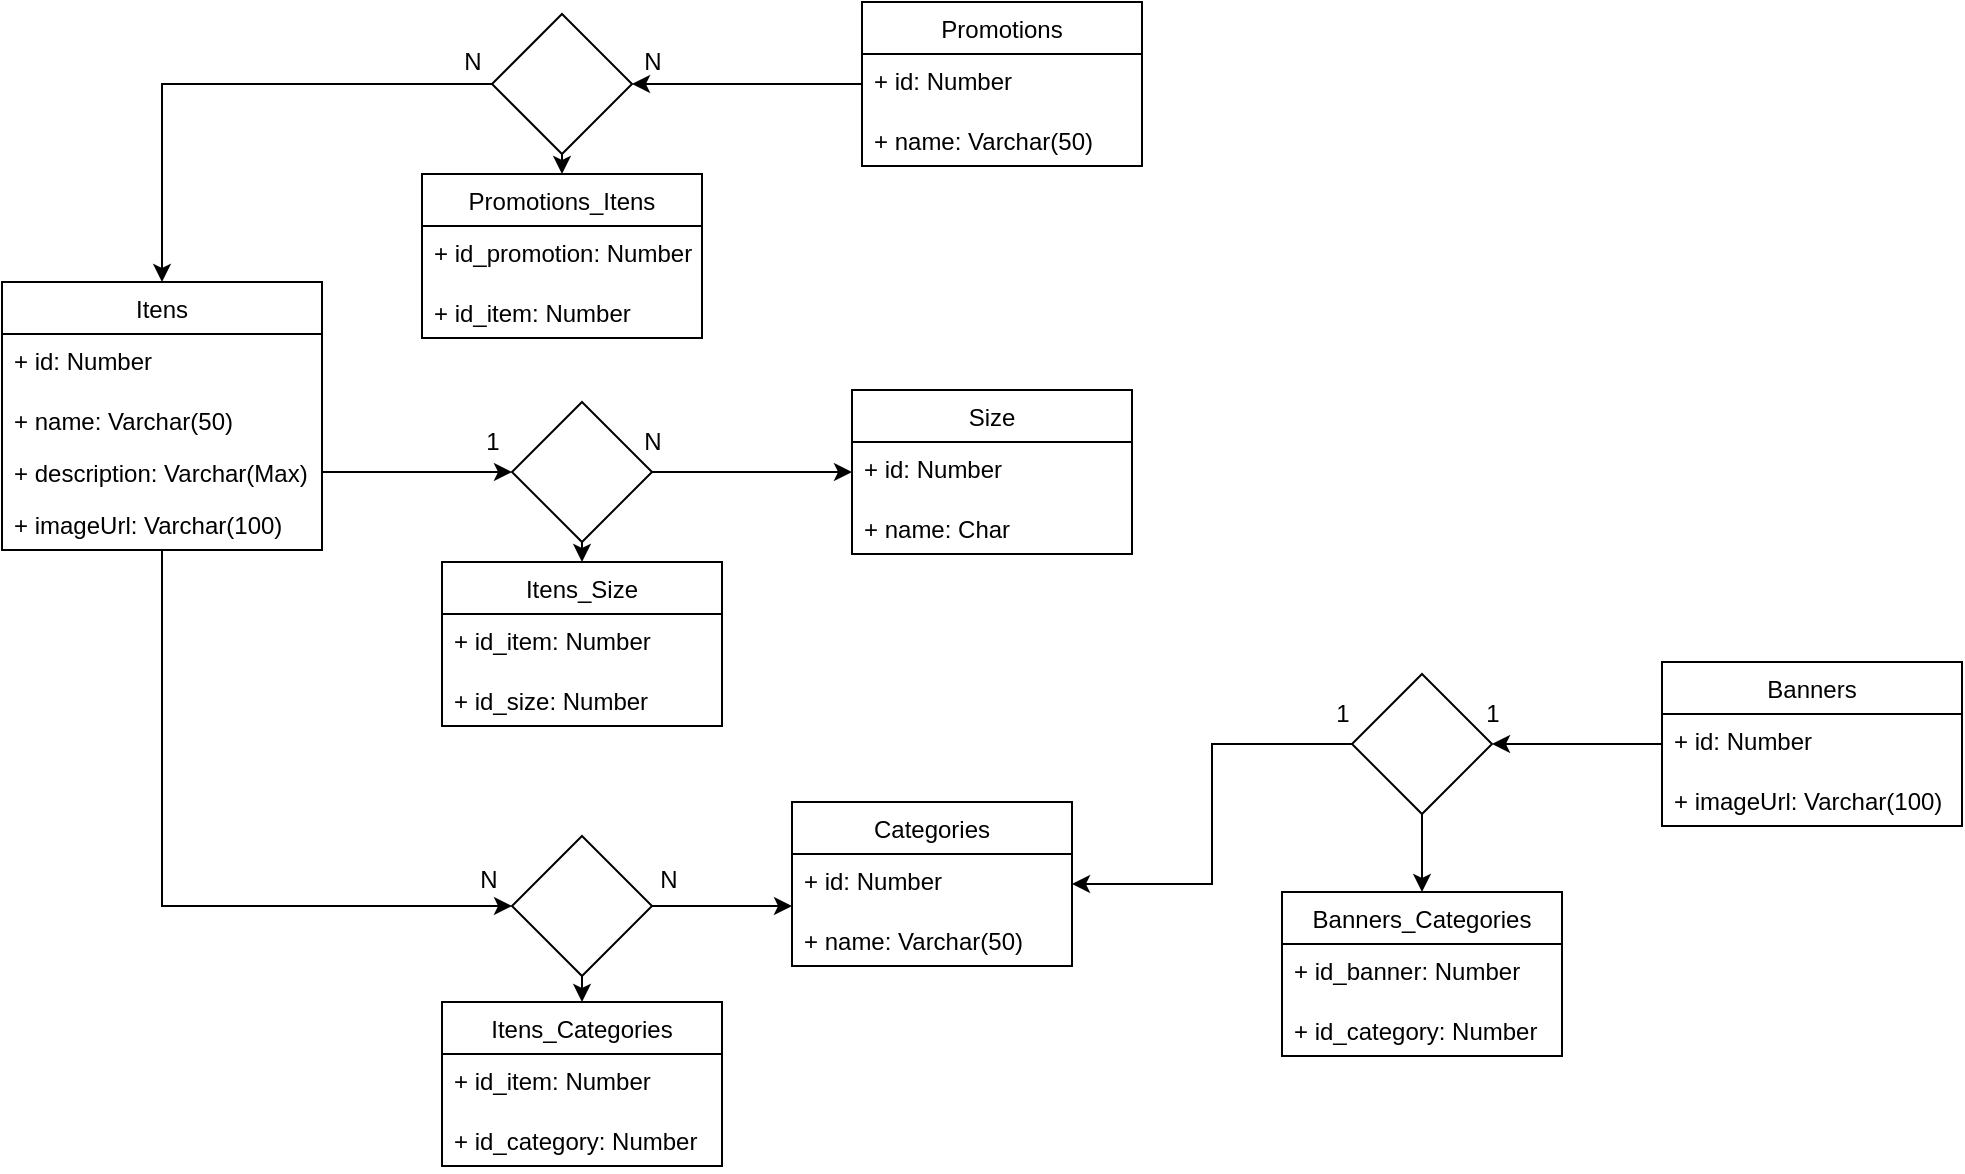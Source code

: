 <mxfile version="13.10.1"><diagram id="qUOzMHq1cd7PIqk86CJB" name="Page-1"><mxGraphModel dx="1185" dy="633" grid="1" gridSize="10" guides="1" tooltips="1" connect="1" arrows="1" fold="1" page="1" pageScale="1" pageWidth="4681" pageHeight="3300" math="0" shadow="0"><root><mxCell id="0"/><mxCell id="1" parent="0"/><mxCell id="h4SZM6NJGDimfTdHHKTg-60" style="edgeStyle=orthogonalEdgeStyle;rounded=0;orthogonalLoop=1;jettySize=auto;html=1;entryX=0;entryY=0.5;entryDx=0;entryDy=0;" edge="1" parent="1" source="h4SZM6NJGDimfTdHHKTg-1" target="h4SZM6NJGDimfTdHHKTg-28"><mxGeometry relative="1" as="geometry"><mxPoint x="273" y="493" as="targetPoint"/><Array as="points"><mxPoint x="120" y="462"/></Array></mxGeometry></mxCell><mxCell id="h4SZM6NJGDimfTdHHKTg-1" value="Itens" style="swimlane;fontStyle=0;childLayout=stackLayout;horizontal=1;startSize=26;fillColor=none;horizontalStack=0;resizeParent=1;resizeParentMax=0;resizeLast=0;collapsible=1;marginBottom=0;" vertex="1" parent="1"><mxGeometry x="40" y="150" width="160" height="134" as="geometry"><mxRectangle x="40" y="150" width="60" height="26" as="alternateBounds"/></mxGeometry></mxCell><mxCell id="h4SZM6NJGDimfTdHHKTg-25" value="+ id: Number" style="text;strokeColor=none;fillColor=none;align=left;verticalAlign=top;spacingLeft=4;spacingRight=4;overflow=hidden;rotatable=0;points=[[0,0.5],[1,0.5]];portConstraint=eastwest;" vertex="1" parent="h4SZM6NJGDimfTdHHKTg-1"><mxGeometry y="26" width="160" height="30" as="geometry"/></mxCell><mxCell id="h4SZM6NJGDimfTdHHKTg-2" value="+ name: Varchar(50)" style="text;strokeColor=none;fillColor=none;align=left;verticalAlign=top;spacingLeft=4;spacingRight=4;overflow=hidden;rotatable=0;points=[[0,0.5],[1,0.5]];portConstraint=eastwest;" vertex="1" parent="h4SZM6NJGDimfTdHHKTg-1"><mxGeometry y="56" width="160" height="26" as="geometry"/></mxCell><mxCell id="h4SZM6NJGDimfTdHHKTg-3" value="+ description: Varchar(Max)" style="text;strokeColor=none;fillColor=none;align=left;verticalAlign=top;spacingLeft=4;spacingRight=4;overflow=hidden;rotatable=0;points=[[0,0.5],[1,0.5]];portConstraint=eastwest;" vertex="1" parent="h4SZM6NJGDimfTdHHKTg-1"><mxGeometry y="82" width="160" height="26" as="geometry"/></mxCell><mxCell id="h4SZM6NJGDimfTdHHKTg-4" value="+ imageUrl: Varchar(100)" style="text;strokeColor=none;fillColor=none;align=left;verticalAlign=top;spacingLeft=4;spacingRight=4;overflow=hidden;rotatable=0;points=[[0,0.5],[1,0.5]];portConstraint=eastwest;" vertex="1" parent="h4SZM6NJGDimfTdHHKTg-1"><mxGeometry y="108" width="160" height="26" as="geometry"/></mxCell><mxCell id="h4SZM6NJGDimfTdHHKTg-32" style="edgeStyle=orthogonalEdgeStyle;rounded=0;orthogonalLoop=1;jettySize=auto;html=1;" edge="1" parent="1" source="h4SZM6NJGDimfTdHHKTg-5" target="h4SZM6NJGDimfTdHHKTg-26"><mxGeometry relative="1" as="geometry"/></mxCell><mxCell id="h4SZM6NJGDimfTdHHKTg-5" value="Promotions" style="swimlane;fontStyle=0;childLayout=stackLayout;horizontal=1;startSize=26;fillColor=none;horizontalStack=0;resizeParent=1;resizeParentMax=0;resizeLast=0;collapsible=1;marginBottom=0;" vertex="1" parent="1"><mxGeometry x="470" y="10" width="140" height="82" as="geometry"/></mxCell><mxCell id="h4SZM6NJGDimfTdHHKTg-53" value="+ id: Number" style="text;strokeColor=none;fillColor=none;align=left;verticalAlign=top;spacingLeft=4;spacingRight=4;overflow=hidden;rotatable=0;points=[[0,0.5],[1,0.5]];portConstraint=eastwest;" vertex="1" parent="h4SZM6NJGDimfTdHHKTg-5"><mxGeometry y="26" width="140" height="30" as="geometry"/></mxCell><mxCell id="h4SZM6NJGDimfTdHHKTg-6" value="+ name: Varchar(50)" style="text;strokeColor=none;fillColor=none;align=left;verticalAlign=top;spacingLeft=4;spacingRight=4;overflow=hidden;rotatable=0;points=[[0,0.5],[1,0.5]];portConstraint=eastwest;" vertex="1" parent="h4SZM6NJGDimfTdHHKTg-5"><mxGeometry y="56" width="140" height="26" as="geometry"/></mxCell><mxCell id="h4SZM6NJGDimfTdHHKTg-40" style="edgeStyle=orthogonalEdgeStyle;rounded=0;orthogonalLoop=1;jettySize=auto;html=1;entryX=1;entryY=0.5;entryDx=0;entryDy=0;" edge="1" parent="1" source="h4SZM6NJGDimfTdHHKTg-9" target="h4SZM6NJGDimfTdHHKTg-29"><mxGeometry relative="1" as="geometry"/></mxCell><mxCell id="h4SZM6NJGDimfTdHHKTg-9" value="Banners" style="swimlane;fontStyle=0;childLayout=stackLayout;horizontal=1;startSize=26;fillColor=none;horizontalStack=0;resizeParent=1;resizeParentMax=0;resizeLast=0;collapsible=1;marginBottom=0;" vertex="1" parent="1"><mxGeometry x="870" y="340" width="150" height="82" as="geometry"/></mxCell><mxCell id="h4SZM6NJGDimfTdHHKTg-56" value="+ id: Number" style="text;strokeColor=none;fillColor=none;align=left;verticalAlign=top;spacingLeft=4;spacingRight=4;overflow=hidden;rotatable=0;points=[[0,0.5],[1,0.5]];portConstraint=eastwest;" vertex="1" parent="h4SZM6NJGDimfTdHHKTg-9"><mxGeometry y="26" width="150" height="30" as="geometry"/></mxCell><mxCell id="h4SZM6NJGDimfTdHHKTg-10" value="+ imageUrl: Varchar(100)" style="text;strokeColor=none;fillColor=none;align=left;verticalAlign=top;spacingLeft=4;spacingRight=4;overflow=hidden;rotatable=0;points=[[0,0.5],[1,0.5]];portConstraint=eastwest;" vertex="1" parent="h4SZM6NJGDimfTdHHKTg-9"><mxGeometry y="56" width="150" height="26" as="geometry"/></mxCell><mxCell id="h4SZM6NJGDimfTdHHKTg-13" value="Categories" style="swimlane;fontStyle=0;childLayout=stackLayout;horizontal=1;startSize=26;fillColor=none;horizontalStack=0;resizeParent=1;resizeParentMax=0;resizeLast=0;collapsible=1;marginBottom=0;" vertex="1" parent="1"><mxGeometry x="435" y="410" width="140" height="82" as="geometry"/></mxCell><mxCell id="h4SZM6NJGDimfTdHHKTg-55" value="+ id: Number" style="text;strokeColor=none;fillColor=none;align=left;verticalAlign=top;spacingLeft=4;spacingRight=4;overflow=hidden;rotatable=0;points=[[0,0.5],[1,0.5]];portConstraint=eastwest;" vertex="1" parent="h4SZM6NJGDimfTdHHKTg-13"><mxGeometry y="26" width="140" height="30" as="geometry"/></mxCell><mxCell id="h4SZM6NJGDimfTdHHKTg-14" value="+ name: Varchar(50)" style="text;strokeColor=none;fillColor=none;align=left;verticalAlign=top;spacingLeft=4;spacingRight=4;overflow=hidden;rotatable=0;points=[[0,0.5],[1,0.5]];portConstraint=eastwest;" vertex="1" parent="h4SZM6NJGDimfTdHHKTg-13"><mxGeometry y="56" width="140" height="26" as="geometry"/></mxCell><mxCell id="h4SZM6NJGDimfTdHHKTg-21" value="Size" style="swimlane;fontStyle=0;childLayout=stackLayout;horizontal=1;startSize=26;fillColor=none;horizontalStack=0;resizeParent=1;resizeParentMax=0;resizeLast=0;collapsible=1;marginBottom=0;" vertex="1" parent="1"><mxGeometry x="465" y="204" width="140" height="82" as="geometry"/></mxCell><mxCell id="h4SZM6NJGDimfTdHHKTg-54" value="+ id: Number" style="text;strokeColor=none;fillColor=none;align=left;verticalAlign=top;spacingLeft=4;spacingRight=4;overflow=hidden;rotatable=0;points=[[0,0.5],[1,0.5]];portConstraint=eastwest;" vertex="1" parent="h4SZM6NJGDimfTdHHKTg-21"><mxGeometry y="26" width="140" height="30" as="geometry"/></mxCell><mxCell id="h4SZM6NJGDimfTdHHKTg-22" value="+ name: Char" style="text;strokeColor=none;fillColor=none;align=left;verticalAlign=top;spacingLeft=4;spacingRight=4;overflow=hidden;rotatable=0;points=[[0,0.5],[1,0.5]];portConstraint=eastwest;" vertex="1" parent="h4SZM6NJGDimfTdHHKTg-21"><mxGeometry y="56" width="140" height="26" as="geometry"/></mxCell><mxCell id="h4SZM6NJGDimfTdHHKTg-33" style="edgeStyle=orthogonalEdgeStyle;rounded=0;orthogonalLoop=1;jettySize=auto;html=1;entryX=0.5;entryY=0;entryDx=0;entryDy=0;" edge="1" parent="1" source="h4SZM6NJGDimfTdHHKTg-26" target="h4SZM6NJGDimfTdHHKTg-1"><mxGeometry relative="1" as="geometry"/></mxCell><mxCell id="h4SZM6NJGDimfTdHHKTg-66" style="edgeStyle=orthogonalEdgeStyle;rounded=0;orthogonalLoop=1;jettySize=auto;html=1;exitX=0.5;exitY=1;exitDx=0;exitDy=0;entryX=0.5;entryY=0;entryDx=0;entryDy=0;" edge="1" parent="1" source="h4SZM6NJGDimfTdHHKTg-26" target="h4SZM6NJGDimfTdHHKTg-57"><mxGeometry relative="1" as="geometry"/></mxCell><mxCell id="h4SZM6NJGDimfTdHHKTg-26" value="" style="rhombus;" vertex="1" parent="1"><mxGeometry x="285" y="16" width="70" height="70" as="geometry"/></mxCell><mxCell id="h4SZM6NJGDimfTdHHKTg-35" style="edgeStyle=orthogonalEdgeStyle;rounded=0;orthogonalLoop=1;jettySize=auto;html=1;entryX=0;entryY=0.5;entryDx=0;entryDy=0;" edge="1" parent="1" source="h4SZM6NJGDimfTdHHKTg-27" target="h4SZM6NJGDimfTdHHKTg-54"><mxGeometry relative="1" as="geometry"><mxPoint x="435" y="245" as="targetPoint"/></mxGeometry></mxCell><mxCell id="h4SZM6NJGDimfTdHHKTg-67" style="edgeStyle=orthogonalEdgeStyle;rounded=0;orthogonalLoop=1;jettySize=auto;html=1;exitX=0.5;exitY=1;exitDx=0;exitDy=0;entryX=0.5;entryY=0;entryDx=0;entryDy=0;" edge="1" parent="1" source="h4SZM6NJGDimfTdHHKTg-27" target="h4SZM6NJGDimfTdHHKTg-63"><mxGeometry relative="1" as="geometry"/></mxCell><mxCell id="h4SZM6NJGDimfTdHHKTg-27" value="" style="rhombus;" vertex="1" parent="1"><mxGeometry x="295" y="210" width="70" height="70" as="geometry"/></mxCell><mxCell id="h4SZM6NJGDimfTdHHKTg-62" style="edgeStyle=orthogonalEdgeStyle;rounded=0;orthogonalLoop=1;jettySize=auto;html=1;entryX=0;entryY=0.867;entryDx=0;entryDy=0;entryPerimeter=0;" edge="1" parent="1" source="h4SZM6NJGDimfTdHHKTg-28" target="h4SZM6NJGDimfTdHHKTg-55"><mxGeometry relative="1" as="geometry"/></mxCell><mxCell id="h4SZM6NJGDimfTdHHKTg-72" style="edgeStyle=orthogonalEdgeStyle;rounded=0;orthogonalLoop=1;jettySize=auto;html=1;exitX=0.5;exitY=1;exitDx=0;exitDy=0;entryX=0.5;entryY=0;entryDx=0;entryDy=0;" edge="1" parent="1" source="h4SZM6NJGDimfTdHHKTg-28" target="h4SZM6NJGDimfTdHHKTg-68"><mxGeometry relative="1" as="geometry"/></mxCell><mxCell id="h4SZM6NJGDimfTdHHKTg-28" value="" style="rhombus;" vertex="1" parent="1"><mxGeometry x="295" y="427" width="70" height="70" as="geometry"/></mxCell><mxCell id="h4SZM6NJGDimfTdHHKTg-76" style="edgeStyle=orthogonalEdgeStyle;rounded=0;orthogonalLoop=1;jettySize=auto;html=1;exitX=0.5;exitY=1;exitDx=0;exitDy=0;entryX=0.5;entryY=0;entryDx=0;entryDy=0;" edge="1" parent="1" source="h4SZM6NJGDimfTdHHKTg-29" target="h4SZM6NJGDimfTdHHKTg-73"><mxGeometry relative="1" as="geometry"/></mxCell><mxCell id="h4SZM6NJGDimfTdHHKTg-77" style="edgeStyle=orthogonalEdgeStyle;rounded=0;orthogonalLoop=1;jettySize=auto;html=1;exitX=0;exitY=0.5;exitDx=0;exitDy=0;entryX=1;entryY=0.5;entryDx=0;entryDy=0;" edge="1" parent="1" source="h4SZM6NJGDimfTdHHKTg-29" target="h4SZM6NJGDimfTdHHKTg-55"><mxGeometry relative="1" as="geometry"/></mxCell><mxCell id="h4SZM6NJGDimfTdHHKTg-29" value="" style="rhombus;" vertex="1" parent="1"><mxGeometry x="715" y="346" width="70" height="70" as="geometry"/></mxCell><mxCell id="h4SZM6NJGDimfTdHHKTg-34" style="edgeStyle=orthogonalEdgeStyle;rounded=0;orthogonalLoop=1;jettySize=auto;html=1;entryX=0;entryY=0.5;entryDx=0;entryDy=0;" edge="1" parent="1" source="h4SZM6NJGDimfTdHHKTg-3" target="h4SZM6NJGDimfTdHHKTg-27"><mxGeometry relative="1" as="geometry"/></mxCell><mxCell id="h4SZM6NJGDimfTdHHKTg-43" value="N" style="text;html=1;align=center;verticalAlign=middle;resizable=0;points=[];autosize=1;" vertex="1" parent="1"><mxGeometry x="355" y="30" width="20" height="20" as="geometry"/></mxCell><mxCell id="h4SZM6NJGDimfTdHHKTg-44" value="N" style="text;html=1;align=center;verticalAlign=middle;resizable=0;points=[];autosize=1;" vertex="1" parent="1"><mxGeometry x="265" y="30" width="20" height="20" as="geometry"/></mxCell><mxCell id="h4SZM6NJGDimfTdHHKTg-46" value="1" style="text;html=1;align=center;verticalAlign=middle;resizable=0;points=[];autosize=1;" vertex="1" parent="1"><mxGeometry x="275" y="220" width="20" height="20" as="geometry"/></mxCell><mxCell id="h4SZM6NJGDimfTdHHKTg-47" value="N" style="text;html=1;align=center;verticalAlign=middle;resizable=0;points=[];autosize=1;" vertex="1" parent="1"><mxGeometry x="355" y="220" width="20" height="20" as="geometry"/></mxCell><mxCell id="h4SZM6NJGDimfTdHHKTg-49" value="N" style="text;html=1;align=center;verticalAlign=middle;resizable=0;points=[];autosize=1;" vertex="1" parent="1"><mxGeometry x="363" y="439" width="20" height="20" as="geometry"/></mxCell><mxCell id="h4SZM6NJGDimfTdHHKTg-50" value="N" style="text;html=1;align=center;verticalAlign=middle;resizable=0;points=[];autosize=1;" vertex="1" parent="1"><mxGeometry x="273" y="439" width="20" height="20" as="geometry"/></mxCell><mxCell id="h4SZM6NJGDimfTdHHKTg-51" value="1" style="text;html=1;align=center;verticalAlign=middle;resizable=0;points=[];autosize=1;" vertex="1" parent="1"><mxGeometry x="775" y="356" width="20" height="20" as="geometry"/></mxCell><mxCell id="h4SZM6NJGDimfTdHHKTg-52" value="1" style="text;html=1;align=center;verticalAlign=middle;resizable=0;points=[];autosize=1;" vertex="1" parent="1"><mxGeometry x="700" y="356" width="20" height="20" as="geometry"/></mxCell><mxCell id="h4SZM6NJGDimfTdHHKTg-57" value="Promotions_Itens" style="swimlane;fontStyle=0;childLayout=stackLayout;horizontal=1;startSize=26;fillColor=none;horizontalStack=0;resizeParent=1;resizeParentMax=0;resizeLast=0;collapsible=1;marginBottom=0;" vertex="1" parent="1"><mxGeometry x="250" y="96" width="140" height="82" as="geometry"/></mxCell><mxCell id="h4SZM6NJGDimfTdHHKTg-58" value="+ id_promotion: Number" style="text;strokeColor=none;fillColor=none;align=left;verticalAlign=top;spacingLeft=4;spacingRight=4;overflow=hidden;rotatable=0;points=[[0,0.5],[1,0.5]];portConstraint=eastwest;" vertex="1" parent="h4SZM6NJGDimfTdHHKTg-57"><mxGeometry y="26" width="140" height="30" as="geometry"/></mxCell><mxCell id="h4SZM6NJGDimfTdHHKTg-59" value="+ id_item: Number" style="text;strokeColor=none;fillColor=none;align=left;verticalAlign=top;spacingLeft=4;spacingRight=4;overflow=hidden;rotatable=0;points=[[0,0.5],[1,0.5]];portConstraint=eastwest;" vertex="1" parent="h4SZM6NJGDimfTdHHKTg-57"><mxGeometry y="56" width="140" height="26" as="geometry"/></mxCell><mxCell id="h4SZM6NJGDimfTdHHKTg-63" value="Itens_Size" style="swimlane;fontStyle=0;childLayout=stackLayout;horizontal=1;startSize=26;fillColor=none;horizontalStack=0;resizeParent=1;resizeParentMax=0;resizeLast=0;collapsible=1;marginBottom=0;" vertex="1" parent="1"><mxGeometry x="260" y="290" width="140" height="82" as="geometry"/></mxCell><mxCell id="h4SZM6NJGDimfTdHHKTg-64" value="+ id_item: Number" style="text;strokeColor=none;fillColor=none;align=left;verticalAlign=top;spacingLeft=4;spacingRight=4;overflow=hidden;rotatable=0;points=[[0,0.5],[1,0.5]];portConstraint=eastwest;" vertex="1" parent="h4SZM6NJGDimfTdHHKTg-63"><mxGeometry y="26" width="140" height="30" as="geometry"/></mxCell><mxCell id="h4SZM6NJGDimfTdHHKTg-65" value="+ id_size: Number" style="text;strokeColor=none;fillColor=none;align=left;verticalAlign=top;spacingLeft=4;spacingRight=4;overflow=hidden;rotatable=0;points=[[0,0.5],[1,0.5]];portConstraint=eastwest;" vertex="1" parent="h4SZM6NJGDimfTdHHKTg-63"><mxGeometry y="56" width="140" height="26" as="geometry"/></mxCell><mxCell id="h4SZM6NJGDimfTdHHKTg-68" value="Itens_Categories" style="swimlane;fontStyle=0;childLayout=stackLayout;horizontal=1;startSize=26;fillColor=none;horizontalStack=0;resizeParent=1;resizeParentMax=0;resizeLast=0;collapsible=1;marginBottom=0;" vertex="1" parent="1"><mxGeometry x="260" y="510" width="140" height="82" as="geometry"/></mxCell><mxCell id="h4SZM6NJGDimfTdHHKTg-69" value="+ id_item: Number" style="text;strokeColor=none;fillColor=none;align=left;verticalAlign=top;spacingLeft=4;spacingRight=4;overflow=hidden;rotatable=0;points=[[0,0.5],[1,0.5]];portConstraint=eastwest;" vertex="1" parent="h4SZM6NJGDimfTdHHKTg-68"><mxGeometry y="26" width="140" height="30" as="geometry"/></mxCell><mxCell id="h4SZM6NJGDimfTdHHKTg-70" value="+ id_category: Number" style="text;strokeColor=none;fillColor=none;align=left;verticalAlign=top;spacingLeft=4;spacingRight=4;overflow=hidden;rotatable=0;points=[[0,0.5],[1,0.5]];portConstraint=eastwest;" vertex="1" parent="h4SZM6NJGDimfTdHHKTg-68"><mxGeometry y="56" width="140" height="26" as="geometry"/></mxCell><mxCell id="h4SZM6NJGDimfTdHHKTg-73" value="Banners_Categories" style="swimlane;fontStyle=0;childLayout=stackLayout;horizontal=1;startSize=26;fillColor=none;horizontalStack=0;resizeParent=1;resizeParentMax=0;resizeLast=0;collapsible=1;marginBottom=0;" vertex="1" parent="1"><mxGeometry x="680" y="455" width="140" height="82" as="geometry"/></mxCell><mxCell id="h4SZM6NJGDimfTdHHKTg-74" value="+ id_banner: Number" style="text;strokeColor=none;fillColor=none;align=left;verticalAlign=top;spacingLeft=4;spacingRight=4;overflow=hidden;rotatable=0;points=[[0,0.5],[1,0.5]];portConstraint=eastwest;" vertex="1" parent="h4SZM6NJGDimfTdHHKTg-73"><mxGeometry y="26" width="140" height="30" as="geometry"/></mxCell><mxCell id="h4SZM6NJGDimfTdHHKTg-75" value="+ id_category: Number" style="text;strokeColor=none;fillColor=none;align=left;verticalAlign=top;spacingLeft=4;spacingRight=4;overflow=hidden;rotatable=0;points=[[0,0.5],[1,0.5]];portConstraint=eastwest;" vertex="1" parent="h4SZM6NJGDimfTdHHKTg-73"><mxGeometry y="56" width="140" height="26" as="geometry"/></mxCell></root></mxGraphModel></diagram></mxfile>